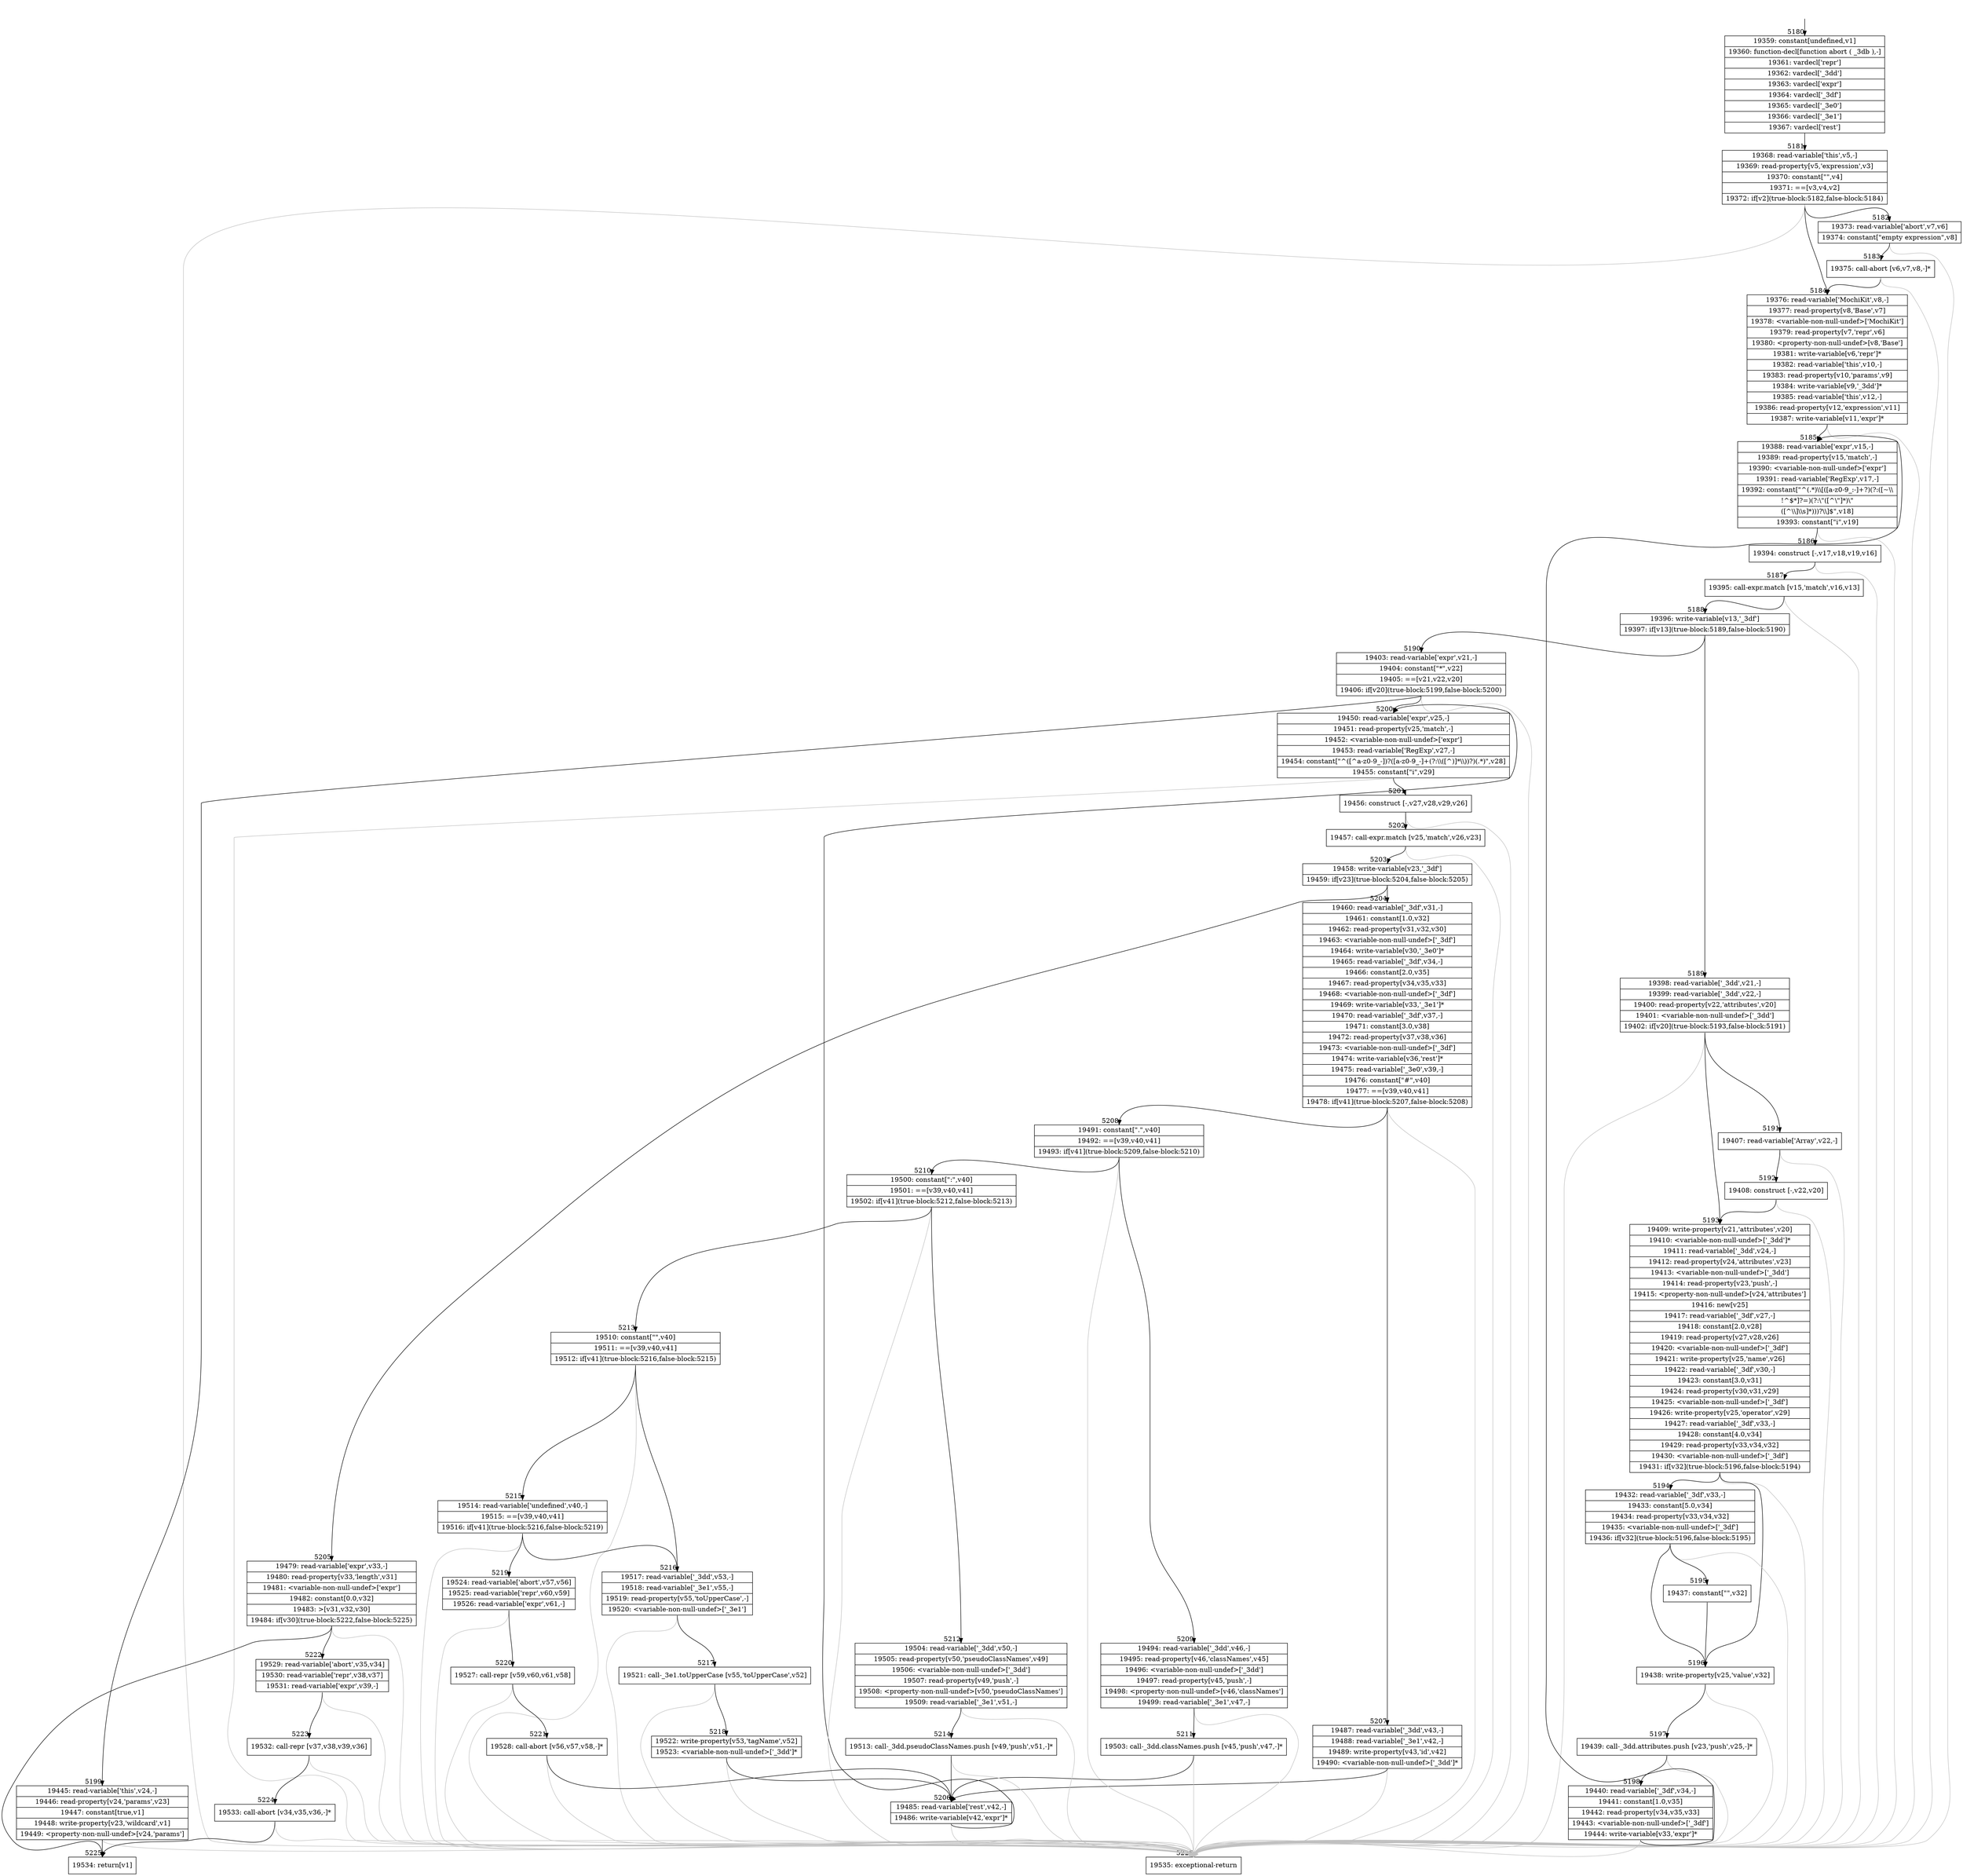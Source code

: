 digraph {
rankdir="TD"
BB_entry365[shape=none,label=""];
BB_entry365 -> BB5180 [tailport=s, headport=n, headlabel="    5180"]
BB5180 [shape=record label="{19359: constant[undefined,v1]|19360: function-decl[function abort ( _3db ),-]|19361: vardecl['repr']|19362: vardecl['_3dd']|19363: vardecl['expr']|19364: vardecl['_3df']|19365: vardecl['_3e0']|19366: vardecl['_3e1']|19367: vardecl['rest']}" ] 
BB5180 -> BB5181 [tailport=s, headport=n, headlabel="      5181"]
BB5181 [shape=record label="{19368: read-variable['this',v5,-]|19369: read-property[v5,'expression',v3]|19370: constant[\"\",v4]|19371: ==[v3,v4,v2]|19372: if[v2](true-block:5182,false-block:5184)}" ] 
BB5181 -> BB5182 [tailport=s, headport=n, headlabel="      5182"]
BB5181 -> BB5184 [tailport=s, headport=n, headlabel="      5184"]
BB5181 -> BB5226 [tailport=s, headport=n, color=gray, headlabel="      5226"]
BB5182 [shape=record label="{19373: read-variable['abort',v7,v6]|19374: constant[\"empty expression\",v8]}" ] 
BB5182 -> BB5183 [tailport=s, headport=n, headlabel="      5183"]
BB5182 -> BB5226 [tailport=s, headport=n, color=gray]
BB5183 [shape=record label="{19375: call-abort [v6,v7,v8,-]*}" ] 
BB5183 -> BB5184 [tailport=s, headport=n]
BB5183 -> BB5226 [tailport=s, headport=n, color=gray]
BB5184 [shape=record label="{19376: read-variable['MochiKit',v8,-]|19377: read-property[v8,'Base',v7]|19378: \<variable-non-null-undef\>['MochiKit']|19379: read-property[v7,'repr',v6]|19380: \<property-non-null-undef\>[v8,'Base']|19381: write-variable[v6,'repr']*|19382: read-variable['this',v10,-]|19383: read-property[v10,'params',v9]|19384: write-variable[v9,'_3dd']*|19385: read-variable['this',v12,-]|19386: read-property[v12,'expression',v11]|19387: write-variable[v11,'expr']*}" ] 
BB5184 -> BB5185 [tailport=s, headport=n, headlabel="      5185"]
BB5184 -> BB5226 [tailport=s, headport=n, color=gray]
BB5185 [shape=record label="{19388: read-variable['expr',v15,-]|19389: read-property[v15,'match',-]|19390: \<variable-non-null-undef\>['expr']|19391: read-variable['RegExp',v17,-]|19392: constant[\"^(.*)\\\\[([a-z0-9_:-]+?)(?:([~\\\\|!^$*]?=)(?:\\\"([^\\\"]*)\\\"|([^\\\\]\\\\s]*)))?\\\\]$\",v18]|19393: constant[\"i\",v19]}" ] 
BB5185 -> BB5186 [tailport=s, headport=n, headlabel="      5186"]
BB5185 -> BB5226 [tailport=s, headport=n, color=gray]
BB5186 [shape=record label="{19394: construct [-,v17,v18,v19,v16]}" ] 
BB5186 -> BB5187 [tailport=s, headport=n, headlabel="      5187"]
BB5186 -> BB5226 [tailport=s, headport=n, color=gray]
BB5187 [shape=record label="{19395: call-expr.match [v15,'match',v16,v13]}" ] 
BB5187 -> BB5188 [tailport=s, headport=n, headlabel="      5188"]
BB5187 -> BB5226 [tailport=s, headport=n, color=gray]
BB5188 [shape=record label="{19396: write-variable[v13,'_3df']|19397: if[v13](true-block:5189,false-block:5190)}" ] 
BB5188 -> BB5189 [tailport=s, headport=n, headlabel="      5189"]
BB5188 -> BB5190 [tailport=s, headport=n, headlabel="      5190"]
BB5189 [shape=record label="{19398: read-variable['_3dd',v21,-]|19399: read-variable['_3dd',v22,-]|19400: read-property[v22,'attributes',v20]|19401: \<variable-non-null-undef\>['_3dd']|19402: if[v20](true-block:5193,false-block:5191)}" ] 
BB5189 -> BB5193 [tailport=s, headport=n, headlabel="      5193"]
BB5189 -> BB5191 [tailport=s, headport=n, headlabel="      5191"]
BB5189 -> BB5226 [tailport=s, headport=n, color=gray]
BB5190 [shape=record label="{19403: read-variable['expr',v21,-]|19404: constant[\"*\",v22]|19405: ==[v21,v22,v20]|19406: if[v20](true-block:5199,false-block:5200)}" ] 
BB5190 -> BB5199 [tailport=s, headport=n, headlabel="      5199"]
BB5190 -> BB5200 [tailport=s, headport=n, headlabel="      5200"]
BB5190 -> BB5226 [tailport=s, headport=n, color=gray]
BB5191 [shape=record label="{19407: read-variable['Array',v22,-]}" ] 
BB5191 -> BB5192 [tailport=s, headport=n, headlabel="      5192"]
BB5191 -> BB5226 [tailport=s, headport=n, color=gray]
BB5192 [shape=record label="{19408: construct [-,v22,v20]}" ] 
BB5192 -> BB5193 [tailport=s, headport=n]
BB5192 -> BB5226 [tailport=s, headport=n, color=gray]
BB5193 [shape=record label="{19409: write-property[v21,'attributes',v20]|19410: \<variable-non-null-undef\>['_3dd']*|19411: read-variable['_3dd',v24,-]|19412: read-property[v24,'attributes',v23]|19413: \<variable-non-null-undef\>['_3dd']|19414: read-property[v23,'push',-]|19415: \<property-non-null-undef\>[v24,'attributes']|19416: new[v25]|19417: read-variable['_3df',v27,-]|19418: constant[2.0,v28]|19419: read-property[v27,v28,v26]|19420: \<variable-non-null-undef\>['_3df']|19421: write-property[v25,'name',v26]|19422: read-variable['_3df',v30,-]|19423: constant[3.0,v31]|19424: read-property[v30,v31,v29]|19425: \<variable-non-null-undef\>['_3df']|19426: write-property[v25,'operator',v29]|19427: read-variable['_3df',v33,-]|19428: constant[4.0,v34]|19429: read-property[v33,v34,v32]|19430: \<variable-non-null-undef\>['_3df']|19431: if[v32](true-block:5196,false-block:5194)}" ] 
BB5193 -> BB5196 [tailport=s, headport=n, headlabel="      5196"]
BB5193 -> BB5194 [tailport=s, headport=n, headlabel="      5194"]
BB5193 -> BB5226 [tailport=s, headport=n, color=gray]
BB5194 [shape=record label="{19432: read-variable['_3df',v33,-]|19433: constant[5.0,v34]|19434: read-property[v33,v34,v32]|19435: \<variable-non-null-undef\>['_3df']|19436: if[v32](true-block:5196,false-block:5195)}" ] 
BB5194 -> BB5196 [tailport=s, headport=n]
BB5194 -> BB5195 [tailport=s, headport=n, headlabel="      5195"]
BB5194 -> BB5226 [tailport=s, headport=n, color=gray]
BB5195 [shape=record label="{19437: constant[\"\",v32]}" ] 
BB5195 -> BB5196 [tailport=s, headport=n]
BB5196 [shape=record label="{19438: write-property[v25,'value',v32]}" ] 
BB5196 -> BB5197 [tailport=s, headport=n, headlabel="      5197"]
BB5196 -> BB5226 [tailport=s, headport=n, color=gray]
BB5197 [shape=record label="{19439: call-_3dd.attributes.push [v23,'push',v25,-]*}" ] 
BB5197 -> BB5198 [tailport=s, headport=n, headlabel="      5198"]
BB5197 -> BB5226 [tailport=s, headport=n, color=gray]
BB5198 [shape=record label="{19440: read-variable['_3df',v34,-]|19441: constant[1.0,v35]|19442: read-property[v34,v35,v33]|19443: \<variable-non-null-undef\>['_3df']|19444: write-variable[v33,'expr']*}" ] 
BB5198 -> BB5185 [tailport=s, headport=n]
BB5198 -> BB5226 [tailport=s, headport=n, color=gray]
BB5199 [shape=record label="{19445: read-variable['this',v24,-]|19446: read-property[v24,'params',v23]|19447: constant[true,v1]|19448: write-property[v23,'wildcard',v1]|19449: \<property-non-null-undef\>[v24,'params']}" ] 
BB5199 -> BB5225 [tailport=s, headport=n, headlabel="      5225"]
BB5199 -> BB5226 [tailport=s, headport=n, color=gray]
BB5200 [shape=record label="{19450: read-variable['expr',v25,-]|19451: read-property[v25,'match',-]|19452: \<variable-non-null-undef\>['expr']|19453: read-variable['RegExp',v27,-]|19454: constant[\"^([^a-z0-9_-])?([a-z0-9_-]+(?:\\\\([^)]*\\\\))?)(.*)\",v28]|19455: constant[\"i\",v29]}" ] 
BB5200 -> BB5201 [tailport=s, headport=n, headlabel="      5201"]
BB5200 -> BB5226 [tailport=s, headport=n, color=gray]
BB5201 [shape=record label="{19456: construct [-,v27,v28,v29,v26]}" ] 
BB5201 -> BB5202 [tailport=s, headport=n, headlabel="      5202"]
BB5201 -> BB5226 [tailport=s, headport=n, color=gray]
BB5202 [shape=record label="{19457: call-expr.match [v25,'match',v26,v23]}" ] 
BB5202 -> BB5203 [tailport=s, headport=n, headlabel="      5203"]
BB5202 -> BB5226 [tailport=s, headport=n, color=gray]
BB5203 [shape=record label="{19458: write-variable[v23,'_3df']|19459: if[v23](true-block:5204,false-block:5205)}" ] 
BB5203 -> BB5204 [tailport=s, headport=n, headlabel="      5204"]
BB5203 -> BB5205 [tailport=s, headport=n, headlabel="      5205"]
BB5204 [shape=record label="{19460: read-variable['_3df',v31,-]|19461: constant[1.0,v32]|19462: read-property[v31,v32,v30]|19463: \<variable-non-null-undef\>['_3df']|19464: write-variable[v30,'_3e0']*|19465: read-variable['_3df',v34,-]|19466: constant[2.0,v35]|19467: read-property[v34,v35,v33]|19468: \<variable-non-null-undef\>['_3df']|19469: write-variable[v33,'_3e1']*|19470: read-variable['_3df',v37,-]|19471: constant[3.0,v38]|19472: read-property[v37,v38,v36]|19473: \<variable-non-null-undef\>['_3df']|19474: write-variable[v36,'rest']*|19475: read-variable['_3e0',v39,-]|19476: constant[\"#\",v40]|19477: ==[v39,v40,v41]|19478: if[v41](true-block:5207,false-block:5208)}" ] 
BB5204 -> BB5207 [tailport=s, headport=n, headlabel="      5207"]
BB5204 -> BB5208 [tailport=s, headport=n, headlabel="      5208"]
BB5204 -> BB5226 [tailport=s, headport=n, color=gray]
BB5205 [shape=record label="{19479: read-variable['expr',v33,-]|19480: read-property[v33,'length',v31]|19481: \<variable-non-null-undef\>['expr']|19482: constant[0.0,v32]|19483: \>[v31,v32,v30]|19484: if[v30](true-block:5222,false-block:5225)}" ] 
BB5205 -> BB5222 [tailport=s, headport=n, headlabel="      5222"]
BB5205 -> BB5225 [tailport=s, headport=n]
BB5205 -> BB5226 [tailport=s, headport=n, color=gray]
BB5206 [shape=record label="{19485: read-variable['rest',v42,-]|19486: write-variable[v42,'expr']*}" ] 
BB5206 -> BB5200 [tailport=s, headport=n]
BB5206 -> BB5226 [tailport=s, headport=n, color=gray]
BB5207 [shape=record label="{19487: read-variable['_3dd',v43,-]|19488: read-variable['_3e1',v42,-]|19489: write-property[v43,'id',v42]|19490: \<variable-non-null-undef\>['_3dd']*}" ] 
BB5207 -> BB5206 [tailport=s, headport=n, headlabel="      5206"]
BB5207 -> BB5226 [tailport=s, headport=n, color=gray]
BB5208 [shape=record label="{19491: constant[\".\",v40]|19492: ==[v39,v40,v41]|19493: if[v41](true-block:5209,false-block:5210)}" ] 
BB5208 -> BB5209 [tailport=s, headport=n, headlabel="      5209"]
BB5208 -> BB5210 [tailport=s, headport=n, headlabel="      5210"]
BB5208 -> BB5226 [tailport=s, headport=n, color=gray]
BB5209 [shape=record label="{19494: read-variable['_3dd',v46,-]|19495: read-property[v46,'classNames',v45]|19496: \<variable-non-null-undef\>['_3dd']|19497: read-property[v45,'push',-]|19498: \<property-non-null-undef\>[v46,'classNames']|19499: read-variable['_3e1',v47,-]}" ] 
BB5209 -> BB5211 [tailport=s, headport=n, headlabel="      5211"]
BB5209 -> BB5226 [tailport=s, headport=n, color=gray]
BB5210 [shape=record label="{19500: constant[\":\",v40]|19501: ==[v39,v40,v41]|19502: if[v41](true-block:5212,false-block:5213)}" ] 
BB5210 -> BB5212 [tailport=s, headport=n, headlabel="      5212"]
BB5210 -> BB5213 [tailport=s, headport=n, headlabel="      5213"]
BB5210 -> BB5226 [tailport=s, headport=n, color=gray]
BB5211 [shape=record label="{19503: call-_3dd.classNames.push [v45,'push',v47,-]*}" ] 
BB5211 -> BB5206 [tailport=s, headport=n]
BB5211 -> BB5226 [tailport=s, headport=n, color=gray]
BB5212 [shape=record label="{19504: read-variable['_3dd',v50,-]|19505: read-property[v50,'pseudoClassNames',v49]|19506: \<variable-non-null-undef\>['_3dd']|19507: read-property[v49,'push',-]|19508: \<property-non-null-undef\>[v50,'pseudoClassNames']|19509: read-variable['_3e1',v51,-]}" ] 
BB5212 -> BB5214 [tailport=s, headport=n, headlabel="      5214"]
BB5212 -> BB5226 [tailport=s, headport=n, color=gray]
BB5213 [shape=record label="{19510: constant[\"\",v40]|19511: ==[v39,v40,v41]|19512: if[v41](true-block:5216,false-block:5215)}" ] 
BB5213 -> BB5216 [tailport=s, headport=n, headlabel="      5216"]
BB5213 -> BB5215 [tailport=s, headport=n, headlabel="      5215"]
BB5213 -> BB5226 [tailport=s, headport=n, color=gray]
BB5214 [shape=record label="{19513: call-_3dd.pseudoClassNames.push [v49,'push',v51,-]*}" ] 
BB5214 -> BB5206 [tailport=s, headport=n]
BB5214 -> BB5226 [tailport=s, headport=n, color=gray]
BB5215 [shape=record label="{19514: read-variable['undefined',v40,-]|19515: ==[v39,v40,v41]|19516: if[v41](true-block:5216,false-block:5219)}" ] 
BB5215 -> BB5216 [tailport=s, headport=n]
BB5215 -> BB5219 [tailport=s, headport=n, headlabel="      5219"]
BB5215 -> BB5226 [tailport=s, headport=n, color=gray]
BB5216 [shape=record label="{19517: read-variable['_3dd',v53,-]|19518: read-variable['_3e1',v55,-]|19519: read-property[v55,'toUpperCase',-]|19520: \<variable-non-null-undef\>['_3e1']}" ] 
BB5216 -> BB5217 [tailport=s, headport=n, headlabel="      5217"]
BB5216 -> BB5226 [tailport=s, headport=n, color=gray]
BB5217 [shape=record label="{19521: call-_3e1.toUpperCase [v55,'toUpperCase',v52]}" ] 
BB5217 -> BB5218 [tailport=s, headport=n, headlabel="      5218"]
BB5217 -> BB5226 [tailport=s, headport=n, color=gray]
BB5218 [shape=record label="{19522: write-property[v53,'tagName',v52]|19523: \<variable-non-null-undef\>['_3dd']*}" ] 
BB5218 -> BB5206 [tailport=s, headport=n]
BB5218 -> BB5226 [tailport=s, headport=n, color=gray]
BB5219 [shape=record label="{19524: read-variable['abort',v57,v56]|19525: read-variable['repr',v60,v59]|19526: read-variable['expr',v61,-]}" ] 
BB5219 -> BB5220 [tailport=s, headport=n, headlabel="      5220"]
BB5219 -> BB5226 [tailport=s, headport=n, color=gray]
BB5220 [shape=record label="{19527: call-repr [v59,v60,v61,v58]}" ] 
BB5220 -> BB5221 [tailport=s, headport=n, headlabel="      5221"]
BB5220 -> BB5226 [tailport=s, headport=n, color=gray]
BB5221 [shape=record label="{19528: call-abort [v56,v57,v58,-]*}" ] 
BB5221 -> BB5206 [tailport=s, headport=n]
BB5221 -> BB5226 [tailport=s, headport=n, color=gray]
BB5222 [shape=record label="{19529: read-variable['abort',v35,v34]|19530: read-variable['repr',v38,v37]|19531: read-variable['expr',v39,-]}" ] 
BB5222 -> BB5223 [tailport=s, headport=n, headlabel="      5223"]
BB5222 -> BB5226 [tailport=s, headport=n, color=gray]
BB5223 [shape=record label="{19532: call-repr [v37,v38,v39,v36]}" ] 
BB5223 -> BB5224 [tailport=s, headport=n, headlabel="      5224"]
BB5223 -> BB5226 [tailport=s, headport=n, color=gray]
BB5224 [shape=record label="{19533: call-abort [v34,v35,v36,-]*}" ] 
BB5224 -> BB5225 [tailport=s, headport=n]
BB5224 -> BB5226 [tailport=s, headport=n, color=gray]
BB5225 [shape=record label="{19534: return[v1]}" ] 
BB5226 [shape=record label="{19535: exceptional-return}" ] 
//#$~ 3659
}

